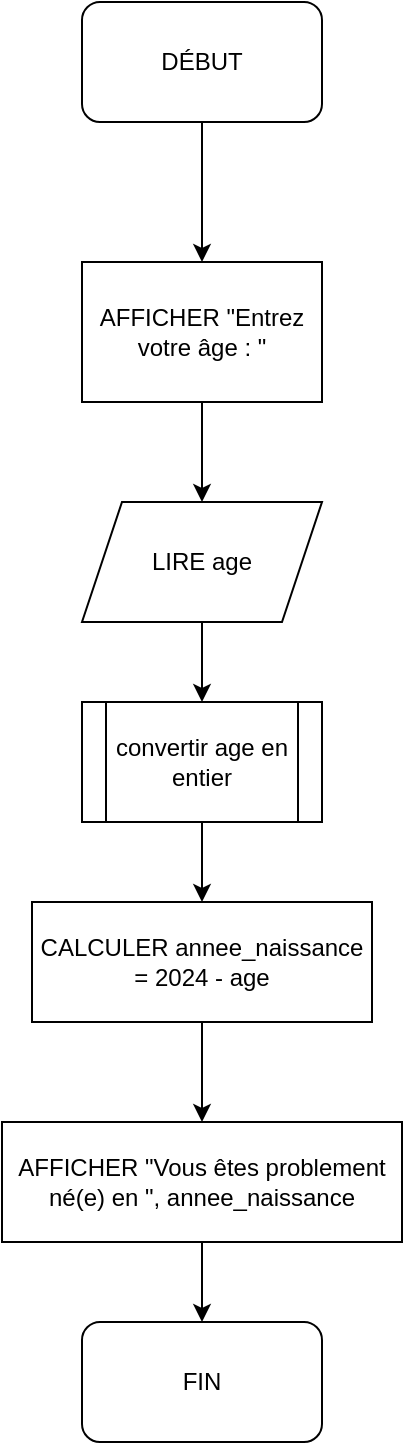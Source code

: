 <mxfile version="24.7.7" pages="2">
  <diagram name="ordino-input" id="Rd9WWW1NGY2S7J0xcZhV">
    <mxGraphModel dx="1034" dy="508" grid="1" gridSize="10" guides="1" tooltips="1" connect="1" arrows="1" fold="1" page="1" pageScale="1" pageWidth="827" pageHeight="1169" math="0" shadow="0">
      <root>
        <mxCell id="0" />
        <mxCell id="1" parent="0" />
        <mxCell id="R1CslK_hxesx4svEAnT0-6" value="" style="edgeStyle=orthogonalEdgeStyle;rounded=0;orthogonalLoop=1;jettySize=auto;html=1;entryX=0.5;entryY=0;entryDx=0;entryDy=0;" parent="1" source="R1CslK_hxesx4svEAnT0-1" target="R1CslK_hxesx4svEAnT0-7" edge="1">
          <mxGeometry relative="1" as="geometry">
            <mxPoint x="280" y="220" as="targetPoint" />
          </mxGeometry>
        </mxCell>
        <mxCell id="R1CslK_hxesx4svEAnT0-1" value="DÉBUT" style="rounded=1;whiteSpace=wrap;html=1;" parent="1" vertex="1">
          <mxGeometry x="220" y="80" width="120" height="60" as="geometry" />
        </mxCell>
        <mxCell id="R1CslK_hxesx4svEAnT0-10" style="edgeStyle=orthogonalEdgeStyle;rounded=0;orthogonalLoop=1;jettySize=auto;html=1;entryX=0.5;entryY=0;entryDx=0;entryDy=0;" parent="1" source="R1CslK_hxesx4svEAnT0-2" target="R1CslK_hxesx4svEAnT0-9" edge="1">
          <mxGeometry relative="1" as="geometry" />
        </mxCell>
        <mxCell id="R1CslK_hxesx4svEAnT0-2" value="LIRE age" style="shape=parallelogram;perimeter=parallelogramPerimeter;whiteSpace=wrap;html=1;fixedSize=1;" parent="1" vertex="1">
          <mxGeometry x="220" y="330" width="120" height="60" as="geometry" />
        </mxCell>
        <mxCell id="R1CslK_hxesx4svEAnT0-8" style="edgeStyle=orthogonalEdgeStyle;rounded=0;orthogonalLoop=1;jettySize=auto;html=1;exitX=0.5;exitY=1;exitDx=0;exitDy=0;entryX=0.5;entryY=0;entryDx=0;entryDy=0;" parent="1" source="R1CslK_hxesx4svEAnT0-7" target="R1CslK_hxesx4svEAnT0-2" edge="1">
          <mxGeometry relative="1" as="geometry" />
        </mxCell>
        <mxCell id="R1CslK_hxesx4svEAnT0-7" value="AFFICHER &quot;Entrez votre âge : &quot;" style="rounded=0;whiteSpace=wrap;html=1;" parent="1" vertex="1">
          <mxGeometry x="220" y="210" width="120" height="70" as="geometry" />
        </mxCell>
        <mxCell id="R1CslK_hxesx4svEAnT0-12" style="edgeStyle=orthogonalEdgeStyle;rounded=0;orthogonalLoop=1;jettySize=auto;html=1;exitX=0.5;exitY=1;exitDx=0;exitDy=0;entryX=0.5;entryY=0;entryDx=0;entryDy=0;" parent="1" source="R1CslK_hxesx4svEAnT0-9" target="R1CslK_hxesx4svEAnT0-11" edge="1">
          <mxGeometry relative="1" as="geometry" />
        </mxCell>
        <mxCell id="R1CslK_hxesx4svEAnT0-9" value="convertir age en entier" style="shape=process;whiteSpace=wrap;html=1;backgroundOutline=1;" parent="1" vertex="1">
          <mxGeometry x="220" y="430" width="120" height="60" as="geometry" />
        </mxCell>
        <mxCell id="R1CslK_hxesx4svEAnT0-15" style="edgeStyle=orthogonalEdgeStyle;rounded=0;orthogonalLoop=1;jettySize=auto;html=1;exitX=0.5;exitY=1;exitDx=0;exitDy=0;entryX=0.5;entryY=0;entryDx=0;entryDy=0;" parent="1" source="R1CslK_hxesx4svEAnT0-11" target="R1CslK_hxesx4svEAnT0-13" edge="1">
          <mxGeometry relative="1" as="geometry" />
        </mxCell>
        <mxCell id="R1CslK_hxesx4svEAnT0-11" value="CALCULER annee_naissance = 2024 - age" style="rounded=0;whiteSpace=wrap;html=1;" parent="1" vertex="1">
          <mxGeometry x="195" y="530" width="170" height="60" as="geometry" />
        </mxCell>
        <mxCell id="R1CslK_hxesx4svEAnT0-19" style="edgeStyle=orthogonalEdgeStyle;rounded=0;orthogonalLoop=1;jettySize=auto;html=1;exitX=0.5;exitY=1;exitDx=0;exitDy=0;entryX=0.5;entryY=0;entryDx=0;entryDy=0;" parent="1" source="R1CslK_hxesx4svEAnT0-13" target="R1CslK_hxesx4svEAnT0-16" edge="1">
          <mxGeometry relative="1" as="geometry" />
        </mxCell>
        <mxCell id="R1CslK_hxesx4svEAnT0-13" value="AFFICHER &quot;Vous êtes problement né(e) en &quot;, annee_naissance" style="rounded=0;whiteSpace=wrap;html=1;" parent="1" vertex="1">
          <mxGeometry x="180" y="640" width="200" height="60" as="geometry" />
        </mxCell>
        <mxCell id="R1CslK_hxesx4svEAnT0-16" value="FIN" style="rounded=1;whiteSpace=wrap;html=1;" parent="1" vertex="1">
          <mxGeometry x="220" y="740" width="120" height="60" as="geometry" />
        </mxCell>
      </root>
    </mxGraphModel>
  </diagram>
  <diagram id="pzJ9RRSDblXw-_95s2LP" name="Page-2">
    <mxGraphModel dx="1034" dy="508" grid="0" gridSize="10" guides="1" tooltips="1" connect="1" arrows="1" fold="1" page="0" pageScale="1" pageWidth="827" pageHeight="1169" math="0" shadow="0">
      <root>
        <mxCell id="0" />
        <mxCell id="1" parent="0" />
      </root>
    </mxGraphModel>
  </diagram>
</mxfile>
